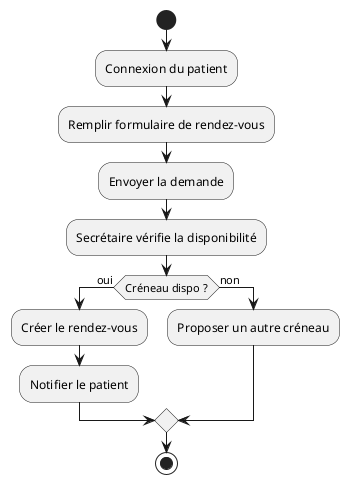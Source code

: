 @startuml
start
:Connexion du patient;
:Remplir formulaire de rendez-vous;
:Envoyer la demande;
:Secrétaire vérifie la disponibilité;
if (Créneau dispo ?) then (oui)
  :Créer le rendez-vous;
  :Notifier le patient;
else (non)
  :Proposer un autre créneau;
endif
stop
@enduml
